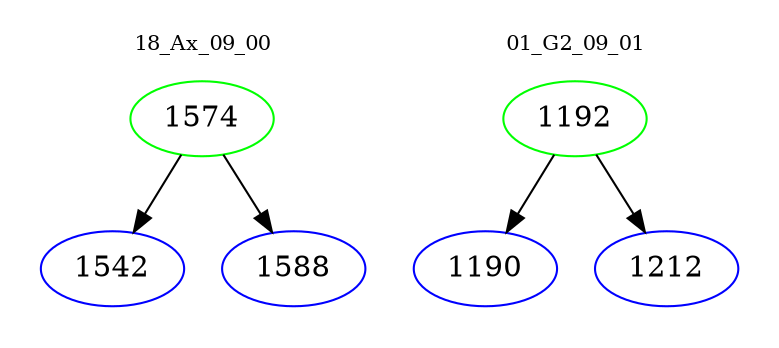 digraph{
subgraph cluster_0 {
color = white
label = "18_Ax_09_00";
fontsize=10;
T0_1574 [label="1574", color="green"]
T0_1574 -> T0_1542 [color="black"]
T0_1542 [label="1542", color="blue"]
T0_1574 -> T0_1588 [color="black"]
T0_1588 [label="1588", color="blue"]
}
subgraph cluster_1 {
color = white
label = "01_G2_09_01";
fontsize=10;
T1_1192 [label="1192", color="green"]
T1_1192 -> T1_1190 [color="black"]
T1_1190 [label="1190", color="blue"]
T1_1192 -> T1_1212 [color="black"]
T1_1212 [label="1212", color="blue"]
}
}
